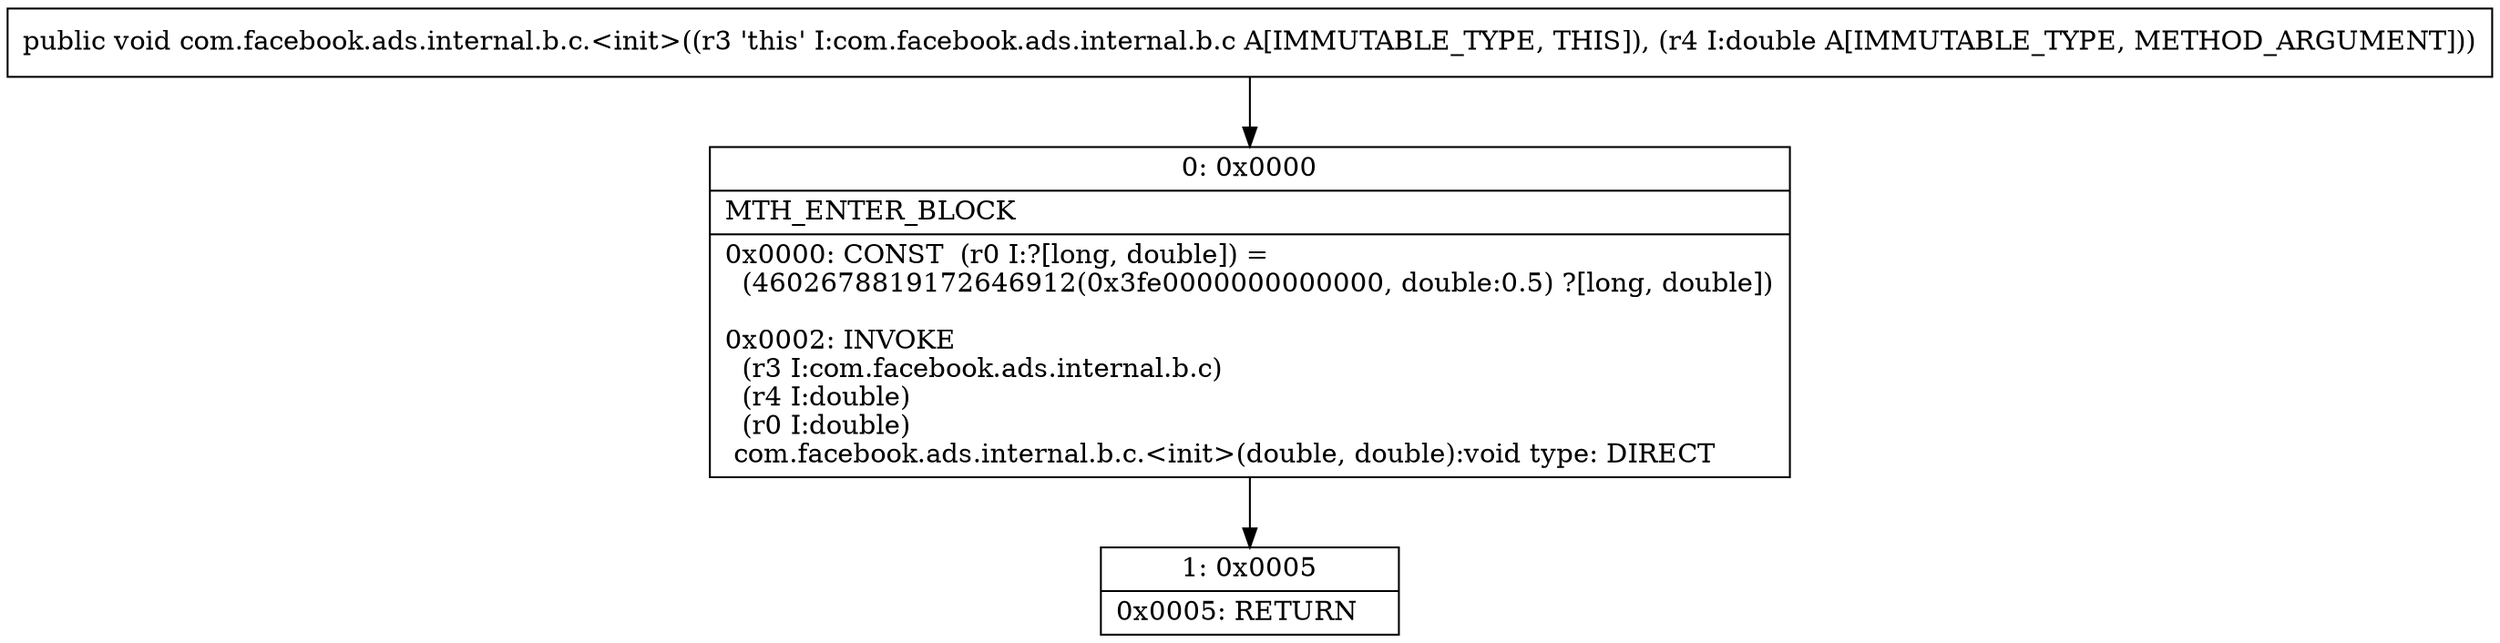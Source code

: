 digraph "CFG forcom.facebook.ads.internal.b.c.\<init\>(D)V" {
Node_0 [shape=record,label="{0\:\ 0x0000|MTH_ENTER_BLOCK\l|0x0000: CONST  (r0 I:?[long, double]) = \l  (4602678819172646912(0x3fe0000000000000, double:0.5) ?[long, double])\l \l0x0002: INVOKE  \l  (r3 I:com.facebook.ads.internal.b.c)\l  (r4 I:double)\l  (r0 I:double)\l com.facebook.ads.internal.b.c.\<init\>(double, double):void type: DIRECT \l}"];
Node_1 [shape=record,label="{1\:\ 0x0005|0x0005: RETURN   \l}"];
MethodNode[shape=record,label="{public void com.facebook.ads.internal.b.c.\<init\>((r3 'this' I:com.facebook.ads.internal.b.c A[IMMUTABLE_TYPE, THIS]), (r4 I:double A[IMMUTABLE_TYPE, METHOD_ARGUMENT])) }"];
MethodNode -> Node_0;
Node_0 -> Node_1;
}

